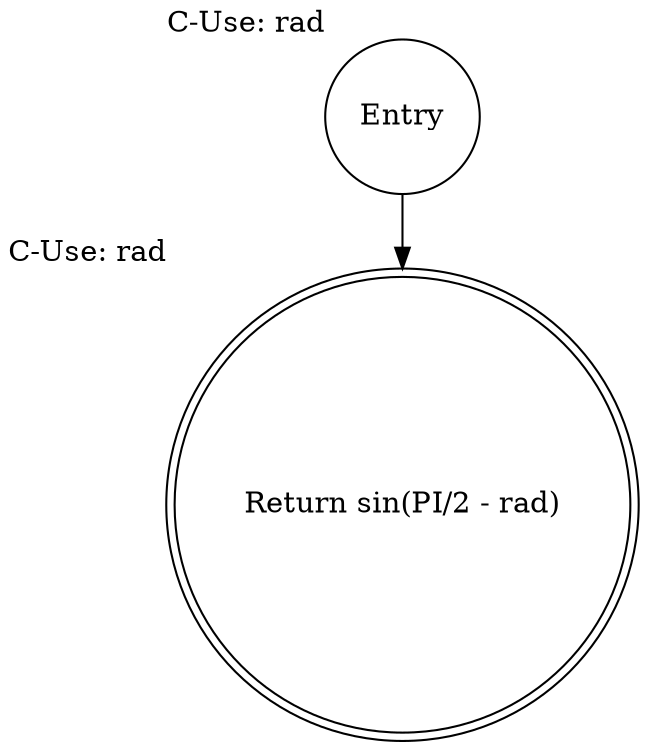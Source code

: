 digraph cos {
    rankdir=TB;
    node [shape=circle];
    
    1 [label="Entry", xlabel="C-Use: rad"];
    2 [label="Return sin(PI/2 - rad)", xlabel="C-Use: rad"];
    2 [shape=doublecircle];
    
    1 -> 2;
}